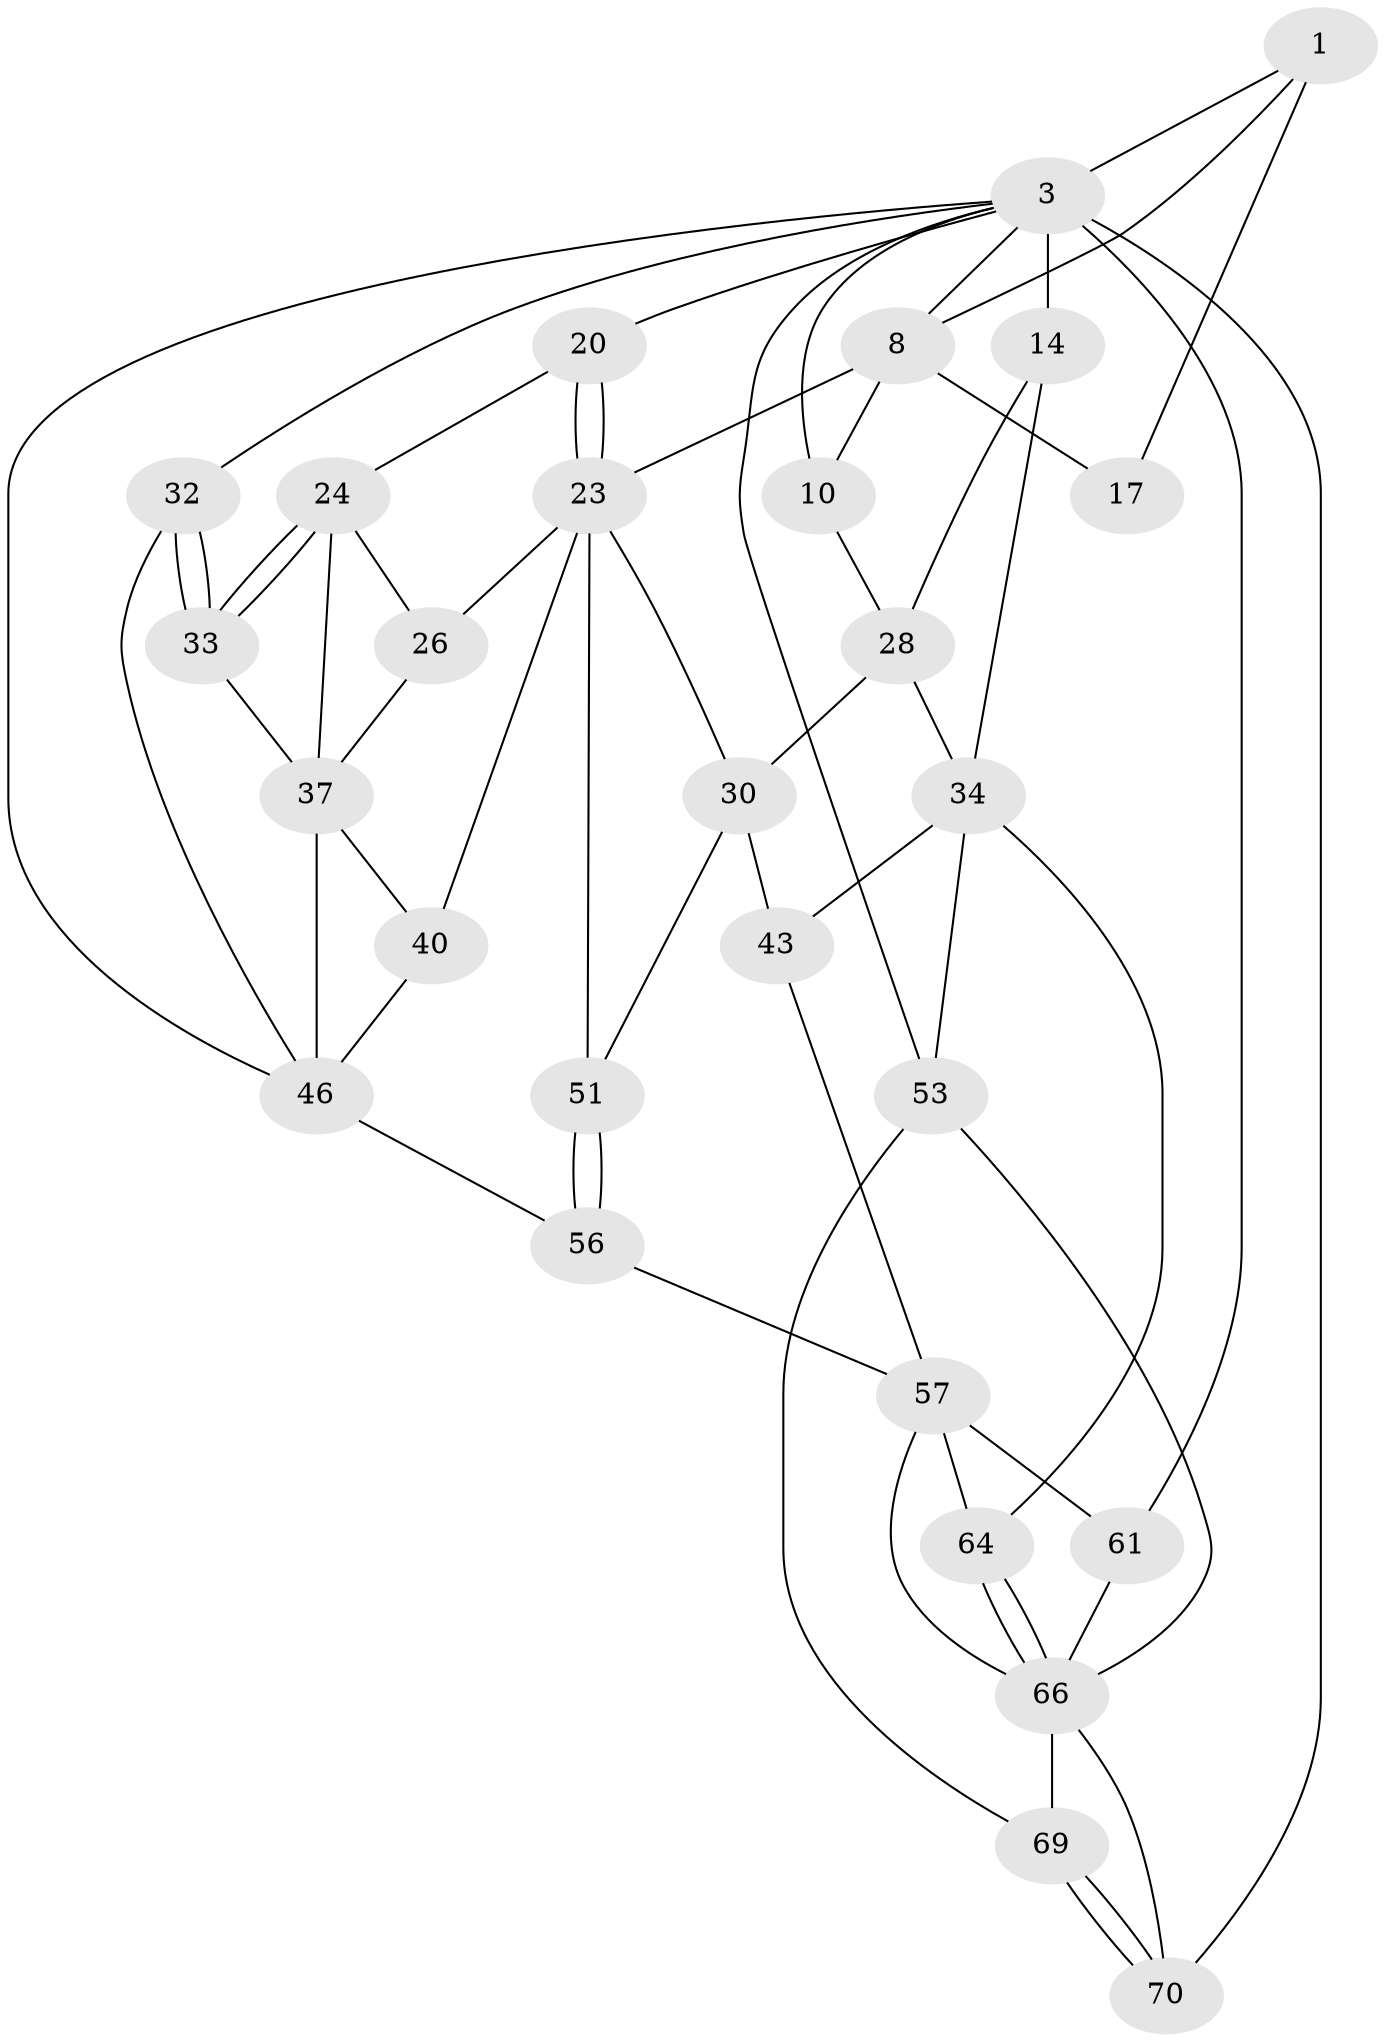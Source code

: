 // original degree distribution, {3: 0.04225352112676056, 6: 0.2112676056338028, 5: 0.5211267605633803, 4: 0.22535211267605634}
// Generated by graph-tools (version 1.1) at 2025/21/03/04/25 18:21:42]
// undirected, 28 vertices, 61 edges
graph export_dot {
graph [start="1"]
  node [color=gray90,style=filled];
  1 [pos="+0.7594694549936716+0",super="+7+2"];
  3 [pos="+1+0",super="+49+22+4"];
  8 [pos="+0.5979293664837916+0.016893777638036355",super="+9+13"];
  10 [pos="+0.5242876301854689+0.11924486379231462",super="+11"];
  14 [pos="+0.21851748591905265+0.22185171880183896",super="+15"];
  17 [pos="+0.6762637719040119+0.12100089465479401"];
  20 [pos="+0.7781219977138049+0.12962464713468555",super="+21"];
  23 [pos="+0.6503743518402569+0.22180885163934339",super="+27"];
  24 [pos="+0.7889509912732263+0.21743373751527525",super="+25"];
  26 [pos="+0.7120399423693003+0.25451544318373365"];
  28 [pos="+0.39772870057939996+0.2054496470556607",super="+31"];
  30 [pos="+0.4740087528713636+0.29864446546289714",super="+42"];
  32 [pos="+1+0.2682439474132396"];
  33 [pos="+1+0.27597124601387446",super="+35"];
  34 [pos="+0.32070488752439724+0.4167715522920753",super="+44"];
  37 [pos="+0.7989678982309625+0.35446963298320566",super="+38+45"];
  40 [pos="+0.6515987470133872+0.4624149441107148"];
  43 [pos="+0.40453623287422297+0.4891017097565022",super="+59"];
  46 [pos="+0.7797038715148047+0.6338766639757811",super="+47+48"];
  51 [pos="+0.47864024801971833+0.4880221922131253"];
  53 [pos="+0.04220030525734779+0.7024976237367071",super="+54"];
  56 [pos="+0.6005013259184292+0.6679236706900441"];
  57 [pos="+0.5727987172892193+0.6892999898974131",super="+58"];
  61 [pos="+0.8180516395711286+1",super="+62"];
  64 [pos="+0.40437909798636484+0.7898282549062717"];
  66 [pos="+0.39163573364424226+0.9100302088292525",super="+67"];
  69 [pos="+0.151853932043067+1"];
  70 [pos="+0.15246250185689922+1"];
  1 -- 8;
  1 -- 17 [weight=2];
  1 -- 3;
  3 -- 61;
  3 -- 70 [weight=2];
  3 -- 32;
  3 -- 20;
  3 -- 46;
  3 -- 53;
  3 -- 8;
  3 -- 10;
  3 -- 14 [weight=3];
  8 -- 10 [weight=2];
  8 -- 17;
  8 -- 23;
  10 -- 28;
  14 -- 28;
  14 -- 34;
  20 -- 23;
  20 -- 23;
  20 -- 24;
  23 -- 51;
  23 -- 40;
  23 -- 26;
  23 -- 30;
  24 -- 33 [weight=2];
  24 -- 33;
  24 -- 26;
  24 -- 37;
  26 -- 37;
  28 -- 34;
  28 -- 30;
  30 -- 43;
  30 -- 51;
  32 -- 33;
  32 -- 33;
  32 -- 46;
  33 -- 37;
  34 -- 64;
  34 -- 43 [weight=2];
  34 -- 53;
  37 -- 40;
  37 -- 46 [weight=2];
  40 -- 46;
  43 -- 57;
  46 -- 56;
  51 -- 56;
  51 -- 56;
  53 -- 69;
  53 -- 66;
  56 -- 57;
  57 -- 61 [weight=2];
  57 -- 64;
  57 -- 66;
  61 -- 66;
  64 -- 66;
  64 -- 66;
  66 -- 69;
  66 -- 70;
  69 -- 70;
  69 -- 70;
}
